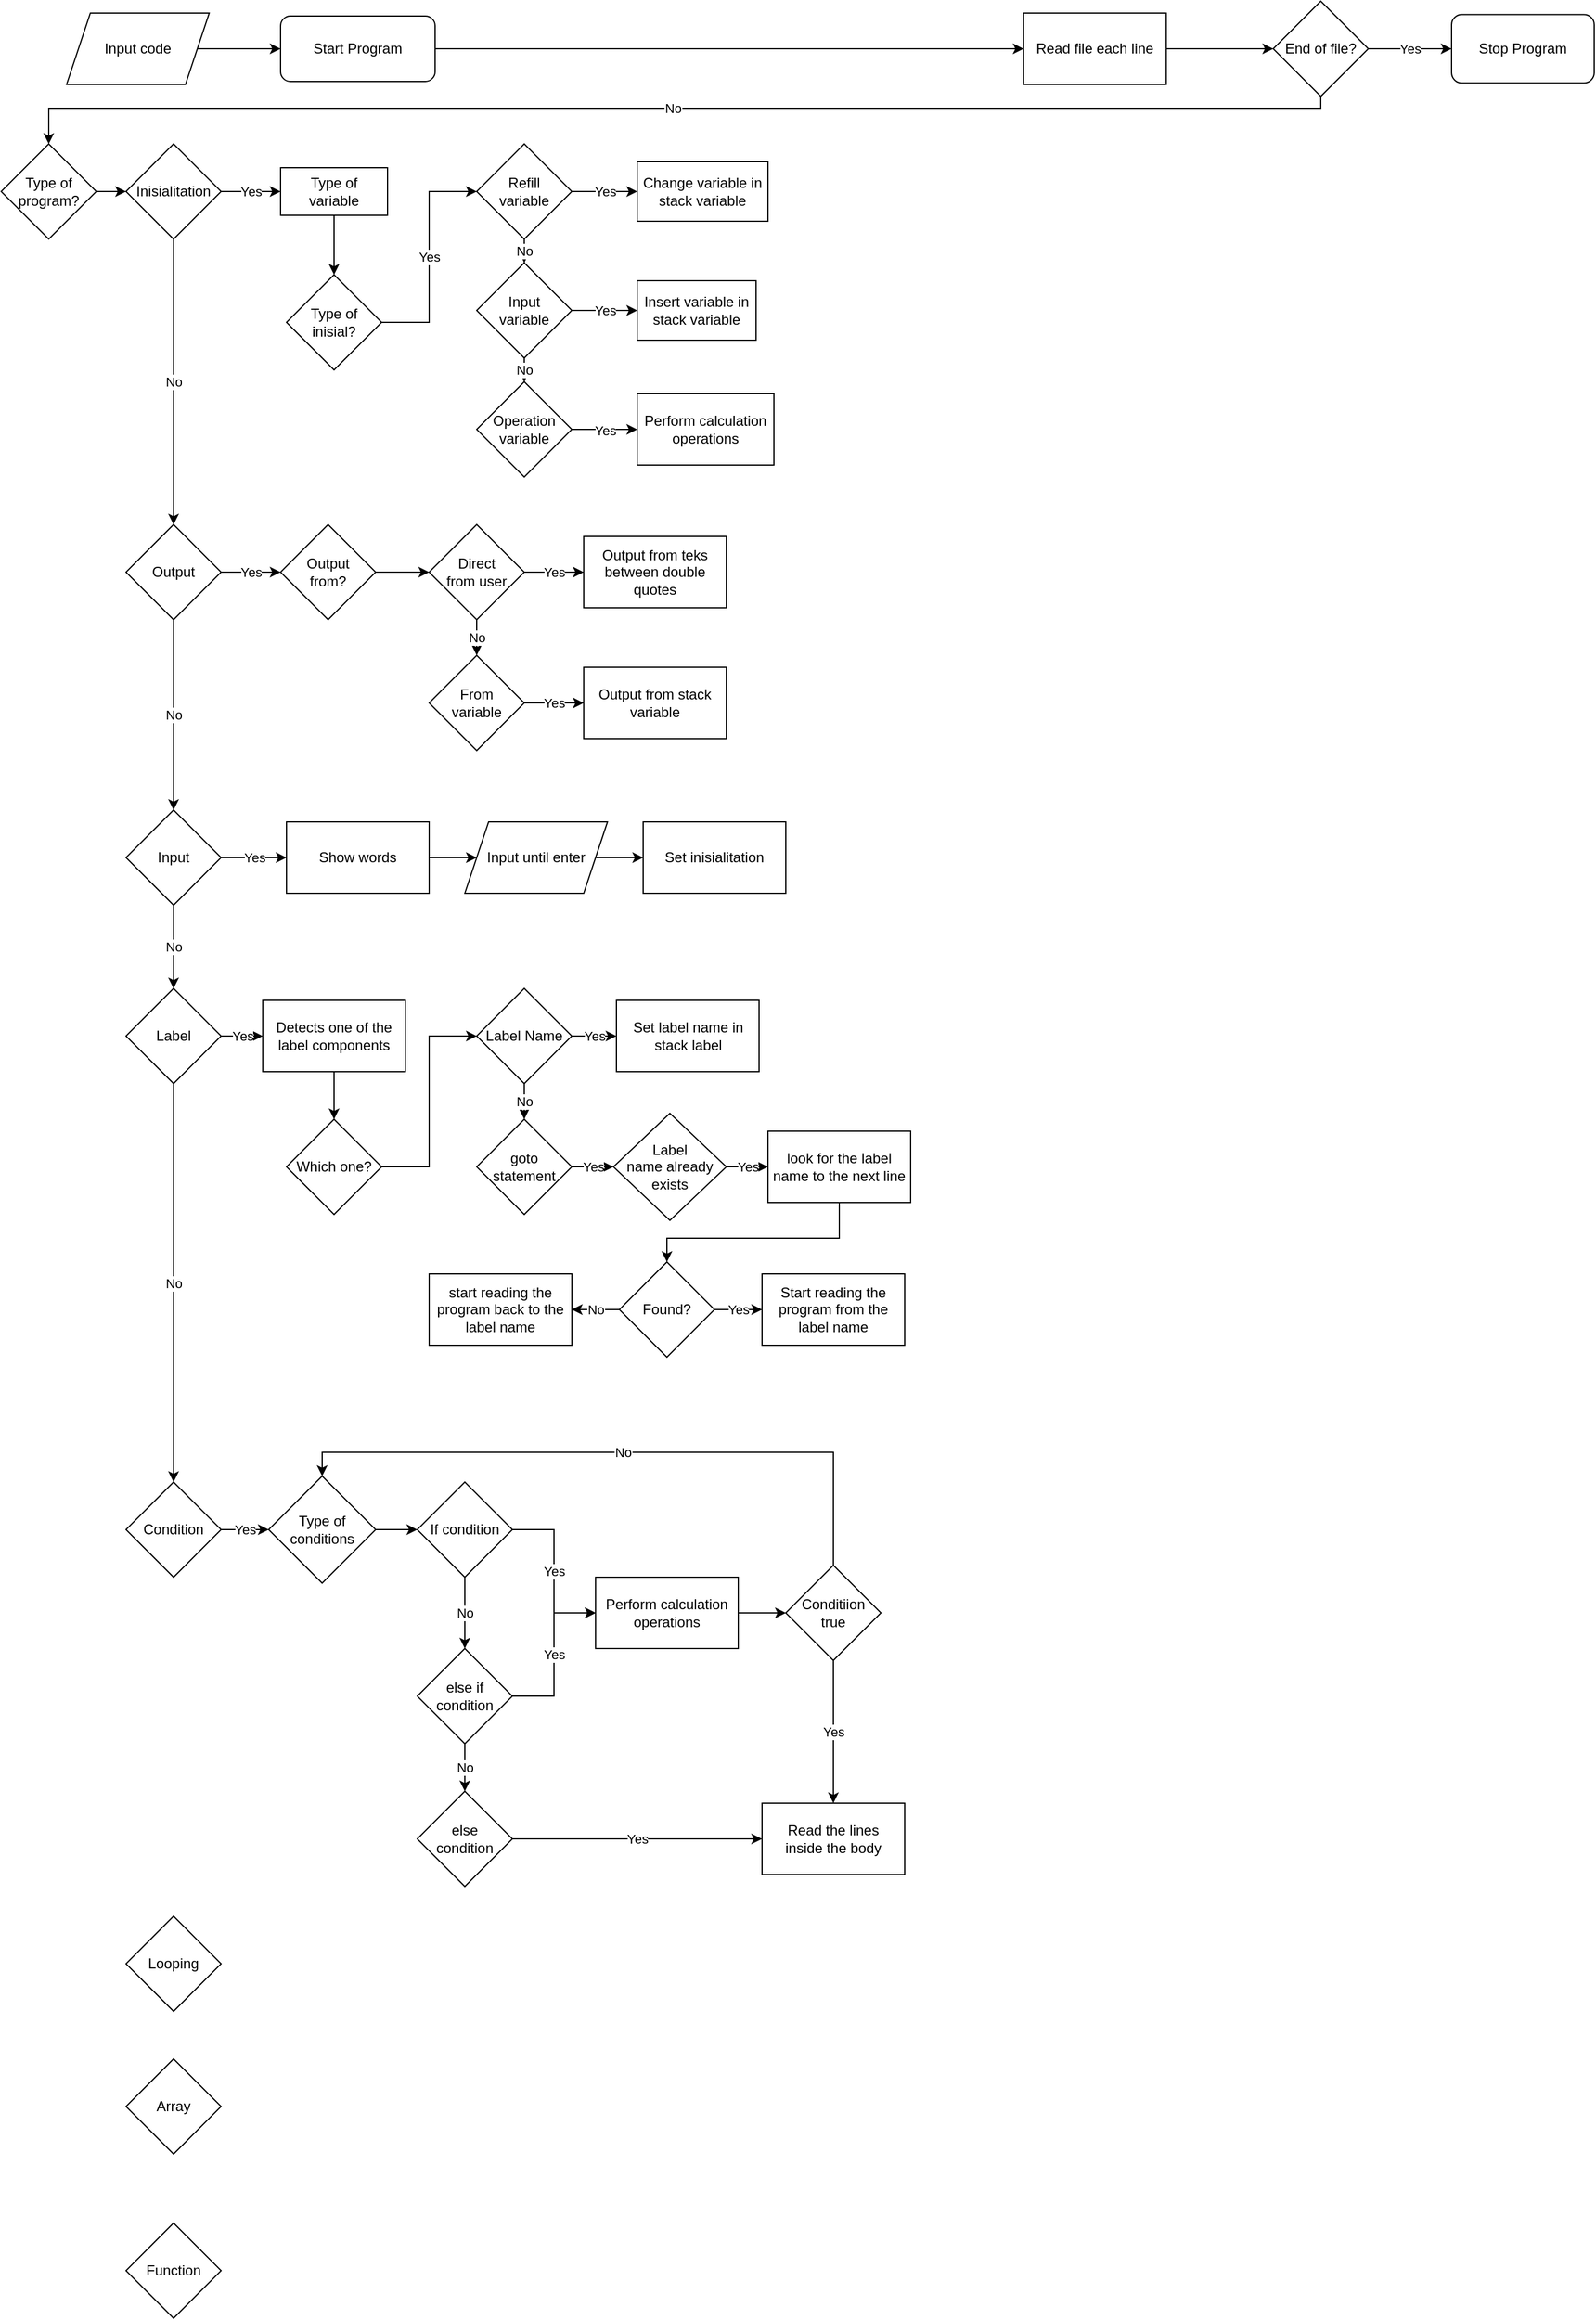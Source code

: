 <mxfile version="22.1.0" type="device">
  <diagram name="Halaman-1" id="1nc28jSzTPdm_pfPCFTR">
    <mxGraphModel dx="2269" dy="1434" grid="1" gridSize="10" guides="1" tooltips="1" connect="1" arrows="1" fold="1" page="1" pageScale="1" pageWidth="1500" pageHeight="3000" math="0" shadow="0">
      <root>
        <mxCell id="0" />
        <mxCell id="1" parent="0" />
        <mxCell id="ZSAQHpN-eL0URogZfKka-77" style="edgeStyle=orthogonalEdgeStyle;rounded=0;orthogonalLoop=1;jettySize=auto;html=1;entryX=0;entryY=0.5;entryDx=0;entryDy=0;" parent="1" source="ZSAQHpN-eL0URogZfKka-1" target="ZSAQHpN-eL0URogZfKka-74" edge="1">
          <mxGeometry relative="1" as="geometry" />
        </mxCell>
        <mxCell id="ZSAQHpN-eL0URogZfKka-1" value="Start Program" style="rounded=1;whiteSpace=wrap;html=1;" parent="1" vertex="1">
          <mxGeometry x="255" y="52.5" width="130" height="55" as="geometry" />
        </mxCell>
        <mxCell id="ZSAQHpN-eL0URogZfKka-5" style="edgeStyle=orthogonalEdgeStyle;rounded=0;orthogonalLoop=1;jettySize=auto;html=1;" parent="1" source="ZSAQHpN-eL0URogZfKka-4" target="ZSAQHpN-eL0URogZfKka-1" edge="1">
          <mxGeometry relative="1" as="geometry" />
        </mxCell>
        <mxCell id="ZSAQHpN-eL0URogZfKka-4" value="Input code" style="shape=parallelogram;perimeter=parallelogramPerimeter;whiteSpace=wrap;html=1;fixedSize=1;" parent="1" vertex="1">
          <mxGeometry x="75" y="50" width="120" height="60" as="geometry" />
        </mxCell>
        <mxCell id="ZSAQHpN-eL0URogZfKka-75" value="No" style="edgeStyle=orthogonalEdgeStyle;rounded=0;orthogonalLoop=1;jettySize=auto;html=1;entryX=0.5;entryY=0;entryDx=0;entryDy=0;" parent="1" source="ZSAQHpN-eL0URogZfKka-6" target="ZSAQHpN-eL0URogZfKka-12" edge="1">
          <mxGeometry relative="1" as="geometry">
            <Array as="points">
              <mxPoint x="1130" y="130" />
              <mxPoint x="60" y="130" />
            </Array>
          </mxGeometry>
        </mxCell>
        <mxCell id="ZSAQHpN-eL0URogZfKka-80" value="Yes" style="edgeStyle=orthogonalEdgeStyle;rounded=0;orthogonalLoop=1;jettySize=auto;html=1;entryX=0;entryY=0.5;entryDx=0;entryDy=0;" parent="1" source="ZSAQHpN-eL0URogZfKka-6" target="ZSAQHpN-eL0URogZfKka-10" edge="1">
          <mxGeometry relative="1" as="geometry" />
        </mxCell>
        <mxCell id="ZSAQHpN-eL0URogZfKka-6" value="End of file?" style="rhombus;whiteSpace=wrap;html=1;" parent="1" vertex="1">
          <mxGeometry x="1090" y="40" width="80" height="80" as="geometry" />
        </mxCell>
        <mxCell id="ZSAQHpN-eL0URogZfKka-10" value="Stop Program" style="rounded=1;whiteSpace=wrap;html=1;" parent="1" vertex="1">
          <mxGeometry x="1240" y="51.25" width="120" height="57.5" as="geometry" />
        </mxCell>
        <mxCell id="ZSAQHpN-eL0URogZfKka-81" style="edgeStyle=orthogonalEdgeStyle;rounded=0;orthogonalLoop=1;jettySize=auto;html=1;entryX=0;entryY=0.5;entryDx=0;entryDy=0;" parent="1" source="ZSAQHpN-eL0URogZfKka-12" target="ZSAQHpN-eL0URogZfKka-15" edge="1">
          <mxGeometry relative="1" as="geometry" />
        </mxCell>
        <mxCell id="ZSAQHpN-eL0URogZfKka-12" value="Type of&lt;br&gt;program?" style="rhombus;whiteSpace=wrap;html=1;" parent="1" vertex="1">
          <mxGeometry x="20" y="160" width="80" height="80" as="geometry" />
        </mxCell>
        <mxCell id="ZSAQHpN-eL0URogZfKka-82" value="Yes" style="edgeStyle=orthogonalEdgeStyle;rounded=0;orthogonalLoop=1;jettySize=auto;html=1;entryX=0;entryY=0.5;entryDx=0;entryDy=0;" parent="1" source="ZSAQHpN-eL0URogZfKka-15" target="ZSAQHpN-eL0URogZfKka-31" edge="1">
          <mxGeometry relative="1" as="geometry" />
        </mxCell>
        <mxCell id="ZSAQHpN-eL0URogZfKka-91" value="No" style="edgeStyle=orthogonalEdgeStyle;rounded=0;orthogonalLoop=1;jettySize=auto;html=1;entryX=0.5;entryY=0;entryDx=0;entryDy=0;" parent="1" source="ZSAQHpN-eL0URogZfKka-15" target="ZSAQHpN-eL0URogZfKka-17" edge="1">
          <mxGeometry relative="1" as="geometry" />
        </mxCell>
        <mxCell id="ZSAQHpN-eL0URogZfKka-15" value="Inisialitation" style="rhombus;whiteSpace=wrap;html=1;" parent="1" vertex="1">
          <mxGeometry x="125" y="160" width="80" height="80" as="geometry" />
        </mxCell>
        <mxCell id="GlnXARyJLSY6AlsTLkVo-1" value="Yes" style="edgeStyle=orthogonalEdgeStyle;rounded=0;orthogonalLoop=1;jettySize=auto;html=1;" parent="1" source="ZSAQHpN-eL0URogZfKka-16" target="Cfcv_IyC0T6oTeBfnCyv-1" edge="1">
          <mxGeometry relative="1" as="geometry" />
        </mxCell>
        <mxCell id="GlnXARyJLSY6AlsTLkVo-5" value="No" style="edgeStyle=orthogonalEdgeStyle;rounded=0;orthogonalLoop=1;jettySize=auto;html=1;entryX=0.5;entryY=0;entryDx=0;entryDy=0;" parent="1" source="ZSAQHpN-eL0URogZfKka-16" target="ZSAQHpN-eL0URogZfKka-18" edge="1">
          <mxGeometry relative="1" as="geometry" />
        </mxCell>
        <mxCell id="ZSAQHpN-eL0URogZfKka-16" value="Input" style="rhombus;whiteSpace=wrap;html=1;" parent="1" vertex="1">
          <mxGeometry x="125" y="720" width="80" height="80" as="geometry" />
        </mxCell>
        <mxCell id="ZSAQHpN-eL0URogZfKka-92" value="Yes" style="edgeStyle=orthogonalEdgeStyle;rounded=0;orthogonalLoop=1;jettySize=auto;html=1;entryX=0;entryY=0.5;entryDx=0;entryDy=0;" parent="1" source="ZSAQHpN-eL0URogZfKka-17" target="ZSAQHpN-eL0URogZfKka-36" edge="1">
          <mxGeometry relative="1" as="geometry" />
        </mxCell>
        <mxCell id="ZSAQHpN-eL0URogZfKka-97" value="No" style="edgeStyle=orthogonalEdgeStyle;rounded=0;orthogonalLoop=1;jettySize=auto;html=1;entryX=0.5;entryY=0;entryDx=0;entryDy=0;" parent="1" source="ZSAQHpN-eL0URogZfKka-17" target="ZSAQHpN-eL0URogZfKka-16" edge="1">
          <mxGeometry relative="1" as="geometry" />
        </mxCell>
        <mxCell id="ZSAQHpN-eL0URogZfKka-17" value="Output" style="rhombus;whiteSpace=wrap;html=1;" parent="1" vertex="1">
          <mxGeometry x="125" y="480" width="80" height="80" as="geometry" />
        </mxCell>
        <mxCell id="GlnXARyJLSY6AlsTLkVo-6" value="Yes" style="edgeStyle=orthogonalEdgeStyle;rounded=0;orthogonalLoop=1;jettySize=auto;html=1;entryX=0;entryY=0.5;entryDx=0;entryDy=0;" parent="1" source="ZSAQHpN-eL0URogZfKka-18" target="ZSAQHpN-eL0URogZfKka-46" edge="1">
          <mxGeometry relative="1" as="geometry" />
        </mxCell>
        <mxCell id="GlnXARyJLSY6AlsTLkVo-30" value="No" style="edgeStyle=orthogonalEdgeStyle;rounded=0;orthogonalLoop=1;jettySize=auto;html=1;" parent="1" source="ZSAQHpN-eL0URogZfKka-18" target="ZSAQHpN-eL0URogZfKka-23" edge="1">
          <mxGeometry relative="1" as="geometry" />
        </mxCell>
        <mxCell id="ZSAQHpN-eL0URogZfKka-18" value="Label" style="rhombus;whiteSpace=wrap;html=1;" parent="1" vertex="1">
          <mxGeometry x="125" y="870" width="80" height="80" as="geometry" />
        </mxCell>
        <mxCell id="GlnXARyJLSY6AlsTLkVo-46" value="Yes" style="edgeStyle=orthogonalEdgeStyle;rounded=0;orthogonalLoop=1;jettySize=auto;html=1;entryX=0;entryY=0.5;entryDx=0;entryDy=0;" parent="1" source="ZSAQHpN-eL0URogZfKka-23" target="ZSAQHpN-eL0URogZfKka-73" edge="1">
          <mxGeometry relative="1" as="geometry" />
        </mxCell>
        <mxCell id="ZSAQHpN-eL0URogZfKka-23" value="Condition" style="rhombus;whiteSpace=wrap;html=1;" parent="1" vertex="1">
          <mxGeometry x="125" y="1285" width="80" height="80" as="geometry" />
        </mxCell>
        <mxCell id="ZSAQHpN-eL0URogZfKka-24" value="Looping" style="rhombus;whiteSpace=wrap;html=1;" parent="1" vertex="1">
          <mxGeometry x="125" y="1650" width="80" height="80" as="geometry" />
        </mxCell>
        <mxCell id="ZSAQHpN-eL0URogZfKka-25" value="Array" style="rhombus;whiteSpace=wrap;html=1;" parent="1" vertex="1">
          <mxGeometry x="125" y="1770" width="80" height="80" as="geometry" />
        </mxCell>
        <mxCell id="ZSAQHpN-eL0URogZfKka-26" value="Function" style="rhombus;whiteSpace=wrap;html=1;" parent="1" vertex="1">
          <mxGeometry x="125" y="1908" width="80" height="80" as="geometry" />
        </mxCell>
        <mxCell id="ZSAQHpN-eL0URogZfKka-84" value="Yes" style="edgeStyle=orthogonalEdgeStyle;rounded=0;orthogonalLoop=1;jettySize=auto;html=1;entryX=0;entryY=0.5;entryDx=0;entryDy=0;" parent="1" source="ZSAQHpN-eL0URogZfKka-27" target="ZSAQHpN-eL0URogZfKka-29" edge="1">
          <mxGeometry relative="1" as="geometry" />
        </mxCell>
        <mxCell id="ZSAQHpN-eL0URogZfKka-27" value="Type of&lt;br&gt;inisial?" style="rhombus;whiteSpace=wrap;html=1;" parent="1" vertex="1">
          <mxGeometry x="260" y="270" width="80" height="80" as="geometry" />
        </mxCell>
        <mxCell id="ZSAQHpN-eL0URogZfKka-86" value="No" style="edgeStyle=orthogonalEdgeStyle;rounded=0;orthogonalLoop=1;jettySize=auto;html=1;" parent="1" source="ZSAQHpN-eL0URogZfKka-28" target="ZSAQHpN-eL0URogZfKka-30" edge="1">
          <mxGeometry relative="1" as="geometry" />
        </mxCell>
        <mxCell id="ZSAQHpN-eL0URogZfKka-89" value="Yes" style="edgeStyle=orthogonalEdgeStyle;rounded=0;orthogonalLoop=1;jettySize=auto;html=1;entryX=0;entryY=0.5;entryDx=0;entryDy=0;" parent="1" source="ZSAQHpN-eL0URogZfKka-28" target="ZSAQHpN-eL0URogZfKka-32" edge="1">
          <mxGeometry relative="1" as="geometry" />
        </mxCell>
        <mxCell id="ZSAQHpN-eL0URogZfKka-28" value="Input&lt;br&gt;variable" style="rhombus;whiteSpace=wrap;html=1;" parent="1" vertex="1">
          <mxGeometry x="420" y="260" width="80" height="80" as="geometry" />
        </mxCell>
        <mxCell id="ZSAQHpN-eL0URogZfKka-85" value="No" style="edgeStyle=orthogonalEdgeStyle;rounded=0;orthogonalLoop=1;jettySize=auto;html=1;entryX=0.5;entryY=0;entryDx=0;entryDy=0;" parent="1" source="ZSAQHpN-eL0URogZfKka-29" target="ZSAQHpN-eL0URogZfKka-28" edge="1">
          <mxGeometry relative="1" as="geometry" />
        </mxCell>
        <mxCell id="ZSAQHpN-eL0URogZfKka-88" value="Yes" style="edgeStyle=orthogonalEdgeStyle;rounded=0;orthogonalLoop=1;jettySize=auto;html=1;entryX=0;entryY=0.5;entryDx=0;entryDy=0;" parent="1" source="ZSAQHpN-eL0URogZfKka-29" target="ZSAQHpN-eL0URogZfKka-33" edge="1">
          <mxGeometry relative="1" as="geometry" />
        </mxCell>
        <mxCell id="ZSAQHpN-eL0URogZfKka-29" value="Refill&lt;br&gt;variable" style="rhombus;whiteSpace=wrap;html=1;" parent="1" vertex="1">
          <mxGeometry x="420" y="160" width="80" height="80" as="geometry" />
        </mxCell>
        <mxCell id="ZSAQHpN-eL0URogZfKka-90" value="Yes" style="edgeStyle=orthogonalEdgeStyle;rounded=0;orthogonalLoop=1;jettySize=auto;html=1;entryX=0;entryY=0.5;entryDx=0;entryDy=0;" parent="1" source="ZSAQHpN-eL0URogZfKka-30" edge="1">
          <mxGeometry relative="1" as="geometry">
            <mxPoint x="555" y="400" as="targetPoint" />
          </mxGeometry>
        </mxCell>
        <mxCell id="ZSAQHpN-eL0URogZfKka-30" value="Operation&lt;br&gt;variable" style="rhombus;whiteSpace=wrap;html=1;" parent="1" vertex="1">
          <mxGeometry x="420" y="360" width="80" height="80" as="geometry" />
        </mxCell>
        <mxCell id="ZSAQHpN-eL0URogZfKka-83" style="edgeStyle=orthogonalEdgeStyle;rounded=0;orthogonalLoop=1;jettySize=auto;html=1;entryX=0.5;entryY=0;entryDx=0;entryDy=0;" parent="1" source="ZSAQHpN-eL0URogZfKka-31" target="ZSAQHpN-eL0URogZfKka-27" edge="1">
          <mxGeometry relative="1" as="geometry" />
        </mxCell>
        <mxCell id="ZSAQHpN-eL0URogZfKka-31" value="Type of&lt;br&gt;variable" style="rounded=0;whiteSpace=wrap;html=1;" parent="1" vertex="1">
          <mxGeometry x="255" y="180" width="90" height="40" as="geometry" />
        </mxCell>
        <mxCell id="ZSAQHpN-eL0URogZfKka-32" value="Insert variable in&lt;br&gt;stack variable" style="rounded=0;whiteSpace=wrap;html=1;" parent="1" vertex="1">
          <mxGeometry x="555" y="275" width="100" height="50" as="geometry" />
        </mxCell>
        <mxCell id="ZSAQHpN-eL0URogZfKka-33" value="Change variable in&lt;br&gt;stack variable" style="rounded=0;whiteSpace=wrap;html=1;" parent="1" vertex="1">
          <mxGeometry x="555" y="175" width="110" height="50" as="geometry" />
        </mxCell>
        <mxCell id="ZSAQHpN-eL0URogZfKka-35" value="Perform calculation operations" style="rounded=0;whiteSpace=wrap;html=1;" parent="1" vertex="1">
          <mxGeometry x="555" y="370" width="115" height="60" as="geometry" />
        </mxCell>
        <mxCell id="ZSAQHpN-eL0URogZfKka-93" style="edgeStyle=orthogonalEdgeStyle;rounded=0;orthogonalLoop=1;jettySize=auto;html=1;entryX=0;entryY=0.5;entryDx=0;entryDy=0;" parent="1" source="ZSAQHpN-eL0URogZfKka-36" target="ZSAQHpN-eL0URogZfKka-37" edge="1">
          <mxGeometry relative="1" as="geometry" />
        </mxCell>
        <mxCell id="ZSAQHpN-eL0URogZfKka-36" value="Output&lt;br&gt;from?" style="rhombus;whiteSpace=wrap;html=1;" parent="1" vertex="1">
          <mxGeometry x="255" y="480" width="80" height="80" as="geometry" />
        </mxCell>
        <mxCell id="ZSAQHpN-eL0URogZfKka-94" value="No" style="edgeStyle=orthogonalEdgeStyle;rounded=0;orthogonalLoop=1;jettySize=auto;html=1;entryX=0.5;entryY=0;entryDx=0;entryDy=0;" parent="1" source="ZSAQHpN-eL0URogZfKka-37" target="ZSAQHpN-eL0URogZfKka-38" edge="1">
          <mxGeometry relative="1" as="geometry" />
        </mxCell>
        <mxCell id="ZSAQHpN-eL0URogZfKka-95" value="Yes" style="edgeStyle=orthogonalEdgeStyle;rounded=0;orthogonalLoop=1;jettySize=auto;html=1;entryX=0;entryY=0.5;entryDx=0;entryDy=0;" parent="1" source="ZSAQHpN-eL0URogZfKka-37" target="ZSAQHpN-eL0URogZfKka-39" edge="1">
          <mxGeometry relative="1" as="geometry" />
        </mxCell>
        <mxCell id="ZSAQHpN-eL0URogZfKka-37" value="Direct&lt;br&gt;from user" style="rhombus;whiteSpace=wrap;html=1;" parent="1" vertex="1">
          <mxGeometry x="380" y="480" width="80" height="80" as="geometry" />
        </mxCell>
        <mxCell id="ZSAQHpN-eL0URogZfKka-96" value="Yes" style="edgeStyle=orthogonalEdgeStyle;rounded=0;orthogonalLoop=1;jettySize=auto;html=1;entryX=0;entryY=0.5;entryDx=0;entryDy=0;" parent="1" source="ZSAQHpN-eL0URogZfKka-38" target="ZSAQHpN-eL0URogZfKka-40" edge="1">
          <mxGeometry relative="1" as="geometry" />
        </mxCell>
        <mxCell id="ZSAQHpN-eL0URogZfKka-38" value="From&lt;br&gt;variable" style="rhombus;whiteSpace=wrap;html=1;" parent="1" vertex="1">
          <mxGeometry x="380" y="590" width="80" height="80" as="geometry" />
        </mxCell>
        <mxCell id="ZSAQHpN-eL0URogZfKka-39" value="Output from teks&lt;br&gt;between double quotes" style="rounded=0;whiteSpace=wrap;html=1;" parent="1" vertex="1">
          <mxGeometry x="510" y="490" width="120" height="60" as="geometry" />
        </mxCell>
        <mxCell id="ZSAQHpN-eL0URogZfKka-40" value="Output from stack variable" style="rounded=0;whiteSpace=wrap;html=1;" parent="1" vertex="1">
          <mxGeometry x="510" y="600" width="120" height="60" as="geometry" />
        </mxCell>
        <mxCell id="GlnXARyJLSY6AlsTLkVo-4" style="edgeStyle=orthogonalEdgeStyle;rounded=0;orthogonalLoop=1;jettySize=auto;html=1;entryX=0;entryY=0.5;entryDx=0;entryDy=0;" parent="1" source="ZSAQHpN-eL0URogZfKka-42" target="ZSAQHpN-eL0URogZfKka-43" edge="1">
          <mxGeometry relative="1" as="geometry" />
        </mxCell>
        <mxCell id="ZSAQHpN-eL0URogZfKka-42" value="Input until enter" style="shape=parallelogram;perimeter=parallelogramPerimeter;whiteSpace=wrap;html=1;fixedSize=1;" parent="1" vertex="1">
          <mxGeometry x="410" y="730" width="120" height="60" as="geometry" />
        </mxCell>
        <mxCell id="ZSAQHpN-eL0URogZfKka-43" value="Set inisialitation" style="rounded=0;whiteSpace=wrap;html=1;" parent="1" vertex="1">
          <mxGeometry x="560" y="730" width="120" height="60" as="geometry" />
        </mxCell>
        <mxCell id="GlnXARyJLSY6AlsTLkVo-8" style="edgeStyle=orthogonalEdgeStyle;rounded=0;orthogonalLoop=1;jettySize=auto;html=1;entryX=0;entryY=0.5;entryDx=0;entryDy=0;" parent="1" source="ZSAQHpN-eL0URogZfKka-45" target="ZSAQHpN-eL0URogZfKka-47" edge="1">
          <mxGeometry relative="1" as="geometry" />
        </mxCell>
        <mxCell id="ZSAQHpN-eL0URogZfKka-45" value="Which one?" style="rhombus;whiteSpace=wrap;html=1;" parent="1" vertex="1">
          <mxGeometry x="260" y="980" width="80" height="80" as="geometry" />
        </mxCell>
        <mxCell id="GlnXARyJLSY6AlsTLkVo-7" style="edgeStyle=orthogonalEdgeStyle;rounded=0;orthogonalLoop=1;jettySize=auto;html=1;entryX=0.5;entryY=0;entryDx=0;entryDy=0;" parent="1" source="ZSAQHpN-eL0URogZfKka-46" target="ZSAQHpN-eL0URogZfKka-45" edge="1">
          <mxGeometry relative="1" as="geometry" />
        </mxCell>
        <mxCell id="ZSAQHpN-eL0URogZfKka-46" value="Detects one of the label components" style="rounded=0;whiteSpace=wrap;html=1;" parent="1" vertex="1">
          <mxGeometry x="240" y="880" width="120" height="60" as="geometry" />
        </mxCell>
        <mxCell id="GlnXARyJLSY6AlsTLkVo-9" value="No" style="edgeStyle=orthogonalEdgeStyle;rounded=0;orthogonalLoop=1;jettySize=auto;html=1;entryX=0.5;entryY=0;entryDx=0;entryDy=0;" parent="1" source="ZSAQHpN-eL0URogZfKka-47" target="ZSAQHpN-eL0URogZfKka-48" edge="1">
          <mxGeometry relative="1" as="geometry" />
        </mxCell>
        <mxCell id="GlnXARyJLSY6AlsTLkVo-39" value="Yes" style="edgeStyle=orthogonalEdgeStyle;rounded=0;orthogonalLoop=1;jettySize=auto;html=1;entryX=0;entryY=0.5;entryDx=0;entryDy=0;" parent="1" source="ZSAQHpN-eL0URogZfKka-47" target="ZSAQHpN-eL0URogZfKka-56" edge="1">
          <mxGeometry relative="1" as="geometry" />
        </mxCell>
        <mxCell id="ZSAQHpN-eL0URogZfKka-47" value="Label Name" style="rhombus;whiteSpace=wrap;html=1;" parent="1" vertex="1">
          <mxGeometry x="420" y="870" width="80" height="80" as="geometry" />
        </mxCell>
        <mxCell id="GlnXARyJLSY6AlsTLkVo-40" value="Yes" style="edgeStyle=orthogonalEdgeStyle;rounded=0;orthogonalLoop=1;jettySize=auto;html=1;entryX=0;entryY=0.5;entryDx=0;entryDy=0;" parent="1" source="ZSAQHpN-eL0URogZfKka-48" target="ZSAQHpN-eL0URogZfKka-57" edge="1">
          <mxGeometry relative="1" as="geometry" />
        </mxCell>
        <mxCell id="ZSAQHpN-eL0URogZfKka-48" value="goto statement" style="rhombus;whiteSpace=wrap;html=1;" parent="1" vertex="1">
          <mxGeometry x="420" y="980" width="80" height="80" as="geometry" />
        </mxCell>
        <mxCell id="ZSAQHpN-eL0URogZfKka-56" value="Set label name in stack label" style="rounded=0;whiteSpace=wrap;html=1;" parent="1" vertex="1">
          <mxGeometry x="537.5" y="880" width="120" height="60" as="geometry" />
        </mxCell>
        <mxCell id="GlnXARyJLSY6AlsTLkVo-24" value="Yes" style="edgeStyle=orthogonalEdgeStyle;rounded=0;orthogonalLoop=1;jettySize=auto;html=1;" parent="1" source="ZSAQHpN-eL0URogZfKka-57" target="ZSAQHpN-eL0URogZfKka-61" edge="1">
          <mxGeometry relative="1" as="geometry" />
        </mxCell>
        <mxCell id="ZSAQHpN-eL0URogZfKka-57" value="Label&lt;br&gt;name already&lt;br&gt;exists" style="rhombus;whiteSpace=wrap;html=1;" parent="1" vertex="1">
          <mxGeometry x="535" y="975" width="95" height="90" as="geometry" />
        </mxCell>
        <mxCell id="ZSAQHpN-eL0URogZfKka-60" value="start reading the program back to the label name" style="rounded=0;whiteSpace=wrap;html=1;" parent="1" vertex="1">
          <mxGeometry x="380" y="1110" width="120" height="60" as="geometry" />
        </mxCell>
        <mxCell id="uN4aGtHSdWK0itQ-bQ4U-1" style="edgeStyle=orthogonalEdgeStyle;rounded=0;orthogonalLoop=1;jettySize=auto;html=1;entryX=0.5;entryY=0;entryDx=0;entryDy=0;" edge="1" parent="1" source="ZSAQHpN-eL0URogZfKka-61" target="ZSAQHpN-eL0URogZfKka-62">
          <mxGeometry relative="1" as="geometry">
            <Array as="points">
              <mxPoint x="725" y="1080" />
              <mxPoint x="580" y="1080" />
            </Array>
          </mxGeometry>
        </mxCell>
        <mxCell id="ZSAQHpN-eL0URogZfKka-61" value="look for the label name to the next line" style="rounded=0;whiteSpace=wrap;html=1;" parent="1" vertex="1">
          <mxGeometry x="665" y="990" width="120" height="60" as="geometry" />
        </mxCell>
        <mxCell id="GlnXARyJLSY6AlsTLkVo-27" value="Yes" style="edgeStyle=orthogonalEdgeStyle;rounded=0;orthogonalLoop=1;jettySize=auto;html=1;entryX=0;entryY=0.5;entryDx=0;entryDy=0;" parent="1" source="ZSAQHpN-eL0URogZfKka-62" target="ZSAQHpN-eL0URogZfKka-63" edge="1">
          <mxGeometry relative="1" as="geometry" />
        </mxCell>
        <mxCell id="GlnXARyJLSY6AlsTLkVo-28" value="No" style="edgeStyle=orthogonalEdgeStyle;rounded=0;orthogonalLoop=1;jettySize=auto;html=1;" parent="1" source="ZSAQHpN-eL0URogZfKka-62" target="ZSAQHpN-eL0URogZfKka-60" edge="1">
          <mxGeometry relative="1" as="geometry" />
        </mxCell>
        <mxCell id="ZSAQHpN-eL0URogZfKka-62" value="Found?" style="rhombus;whiteSpace=wrap;html=1;" parent="1" vertex="1">
          <mxGeometry x="540" y="1100" width="80" height="80" as="geometry" />
        </mxCell>
        <mxCell id="ZSAQHpN-eL0URogZfKka-63" value="Start reading the program from the label name" style="rounded=0;whiteSpace=wrap;html=1;" parent="1" vertex="1">
          <mxGeometry x="660" y="1110" width="120" height="60" as="geometry" />
        </mxCell>
        <mxCell id="GlnXARyJLSY6AlsTLkVo-49" value="Yes" style="edgeStyle=orthogonalEdgeStyle;rounded=0;orthogonalLoop=1;jettySize=auto;html=1;entryX=0;entryY=0.5;entryDx=0;entryDy=0;" parent="1" source="ZSAQHpN-eL0URogZfKka-65" target="ZSAQHpN-eL0URogZfKka-98" edge="1">
          <mxGeometry relative="1" as="geometry" />
        </mxCell>
        <mxCell id="GlnXARyJLSY6AlsTLkVo-53" value="No" style="edgeStyle=orthogonalEdgeStyle;rounded=0;orthogonalLoop=1;jettySize=auto;html=1;entryX=0.5;entryY=0;entryDx=0;entryDy=0;" parent="1" source="ZSAQHpN-eL0URogZfKka-65" target="ZSAQHpN-eL0URogZfKka-66" edge="1">
          <mxGeometry relative="1" as="geometry" />
        </mxCell>
        <mxCell id="ZSAQHpN-eL0URogZfKka-65" value="If condition" style="rhombus;whiteSpace=wrap;html=1;" parent="1" vertex="1">
          <mxGeometry x="370" y="1285" width="80" height="80" as="geometry" />
        </mxCell>
        <mxCell id="GlnXARyJLSY6AlsTLkVo-52" value="Yes" style="edgeStyle=orthogonalEdgeStyle;rounded=0;orthogonalLoop=1;jettySize=auto;html=1;entryX=0;entryY=0.5;entryDx=0;entryDy=0;" parent="1" source="ZSAQHpN-eL0URogZfKka-66" target="ZSAQHpN-eL0URogZfKka-98" edge="1">
          <mxGeometry relative="1" as="geometry" />
        </mxCell>
        <mxCell id="GlnXARyJLSY6AlsTLkVo-54" value="No" style="edgeStyle=orthogonalEdgeStyle;rounded=0;orthogonalLoop=1;jettySize=auto;html=1;entryX=0.5;entryY=0;entryDx=0;entryDy=0;" parent="1" source="ZSAQHpN-eL0URogZfKka-66" target="ZSAQHpN-eL0URogZfKka-67" edge="1">
          <mxGeometry relative="1" as="geometry" />
        </mxCell>
        <mxCell id="ZSAQHpN-eL0URogZfKka-66" value="else if&lt;br&gt;condition" style="rhombus;whiteSpace=wrap;html=1;" parent="1" vertex="1">
          <mxGeometry x="370" y="1425" width="80" height="80" as="geometry" />
        </mxCell>
        <mxCell id="GlnXARyJLSY6AlsTLkVo-57" value="Yes" style="edgeStyle=orthogonalEdgeStyle;rounded=0;orthogonalLoop=1;jettySize=auto;html=1;entryX=0;entryY=0.5;entryDx=0;entryDy=0;" parent="1" source="ZSAQHpN-eL0URogZfKka-67" target="GlnXARyJLSY6AlsTLkVo-55" edge="1">
          <mxGeometry relative="1" as="geometry" />
        </mxCell>
        <mxCell id="ZSAQHpN-eL0URogZfKka-67" value="else&lt;br&gt;condition" style="rhombus;whiteSpace=wrap;html=1;" parent="1" vertex="1">
          <mxGeometry x="370" y="1545" width="80" height="80" as="geometry" />
        </mxCell>
        <mxCell id="GlnXARyJLSY6AlsTLkVo-47" style="edgeStyle=orthogonalEdgeStyle;rounded=0;orthogonalLoop=1;jettySize=auto;html=1;" parent="1" source="ZSAQHpN-eL0URogZfKka-73" target="ZSAQHpN-eL0URogZfKka-65" edge="1">
          <mxGeometry relative="1" as="geometry" />
        </mxCell>
        <mxCell id="ZSAQHpN-eL0URogZfKka-73" value="Type of&lt;br&gt;conditions" style="rhombus;whiteSpace=wrap;html=1;" parent="1" vertex="1">
          <mxGeometry x="245" y="1280" width="90" height="90" as="geometry" />
        </mxCell>
        <mxCell id="ZSAQHpN-eL0URogZfKka-76" style="edgeStyle=orthogonalEdgeStyle;rounded=0;orthogonalLoop=1;jettySize=auto;html=1;entryX=0;entryY=0.5;entryDx=0;entryDy=0;" parent="1" source="ZSAQHpN-eL0URogZfKka-74" target="ZSAQHpN-eL0URogZfKka-6" edge="1">
          <mxGeometry relative="1" as="geometry" />
        </mxCell>
        <mxCell id="ZSAQHpN-eL0URogZfKka-74" value="Read file each line" style="rounded=0;whiteSpace=wrap;html=1;" parent="1" vertex="1">
          <mxGeometry x="880" y="50" width="120" height="60" as="geometry" />
        </mxCell>
        <mxCell id="GlnXARyJLSY6AlsTLkVo-50" style="edgeStyle=orthogonalEdgeStyle;rounded=0;orthogonalLoop=1;jettySize=auto;html=1;entryX=0;entryY=0.5;entryDx=0;entryDy=0;" parent="1" source="ZSAQHpN-eL0URogZfKka-98" target="GlnXARyJLSY6AlsTLkVo-41" edge="1">
          <mxGeometry relative="1" as="geometry" />
        </mxCell>
        <mxCell id="ZSAQHpN-eL0URogZfKka-98" value="Perform calculation operations" style="rounded=0;whiteSpace=wrap;html=1;" parent="1" vertex="1">
          <mxGeometry x="520" y="1365" width="120" height="60" as="geometry" />
        </mxCell>
        <mxCell id="GlnXARyJLSY6AlsTLkVo-3" style="edgeStyle=orthogonalEdgeStyle;rounded=0;orthogonalLoop=1;jettySize=auto;html=1;entryX=0;entryY=0.5;entryDx=0;entryDy=0;" parent="1" source="Cfcv_IyC0T6oTeBfnCyv-1" target="ZSAQHpN-eL0URogZfKka-42" edge="1">
          <mxGeometry relative="1" as="geometry" />
        </mxCell>
        <mxCell id="Cfcv_IyC0T6oTeBfnCyv-1" value="Show words" style="rounded=0;whiteSpace=wrap;html=1;" parent="1" vertex="1">
          <mxGeometry x="260" y="730" width="120" height="60" as="geometry" />
        </mxCell>
        <mxCell id="GlnXARyJLSY6AlsTLkVo-56" value="Yes" style="edgeStyle=orthogonalEdgeStyle;rounded=0;orthogonalLoop=1;jettySize=auto;html=1;entryX=0.5;entryY=0;entryDx=0;entryDy=0;" parent="1" source="GlnXARyJLSY6AlsTLkVo-41" target="GlnXARyJLSY6AlsTLkVo-55" edge="1">
          <mxGeometry relative="1" as="geometry" />
        </mxCell>
        <mxCell id="GlnXARyJLSY6AlsTLkVo-58" value="No" style="edgeStyle=orthogonalEdgeStyle;rounded=0;orthogonalLoop=1;jettySize=auto;html=1;entryX=0.5;entryY=0;entryDx=0;entryDy=0;" parent="1" source="GlnXARyJLSY6AlsTLkVo-41" target="ZSAQHpN-eL0URogZfKka-73" edge="1">
          <mxGeometry relative="1" as="geometry">
            <Array as="points">
              <mxPoint x="720" y="1260" />
              <mxPoint x="290" y="1260" />
            </Array>
          </mxGeometry>
        </mxCell>
        <mxCell id="GlnXARyJLSY6AlsTLkVo-41" value="Conditiion&lt;br&gt;true" style="rhombus;whiteSpace=wrap;html=1;" parent="1" vertex="1">
          <mxGeometry x="680" y="1355" width="80" height="80" as="geometry" />
        </mxCell>
        <mxCell id="GlnXARyJLSY6AlsTLkVo-55" value="Read the lines&lt;br&gt;inside the body" style="rounded=0;whiteSpace=wrap;html=1;" parent="1" vertex="1">
          <mxGeometry x="660" y="1555" width="120" height="60" as="geometry" />
        </mxCell>
      </root>
    </mxGraphModel>
  </diagram>
</mxfile>
